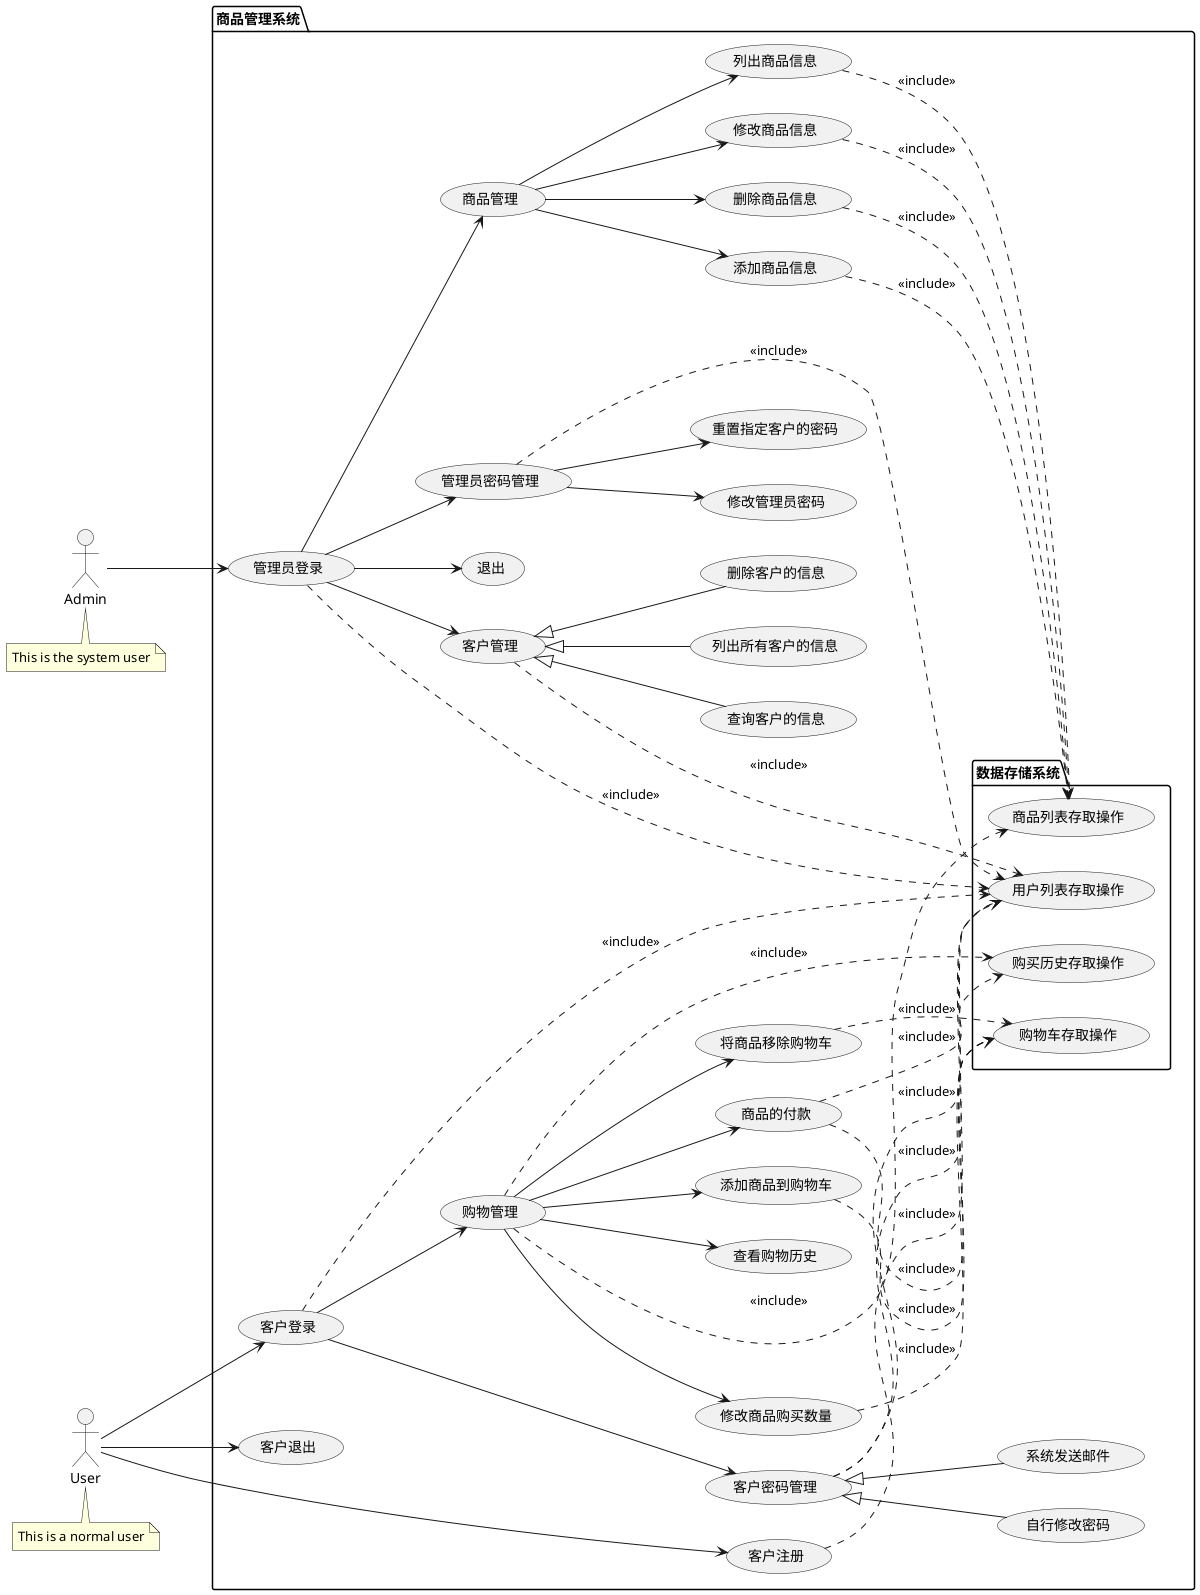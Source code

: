 @startuml
'https://plantuml.com/use-case-diagram

':Main Admin: as Admin
left to right direction


actor User
actor Admin
package 商品管理系统{

package 数据存储系统{
    usecase (用户列表存取操作)
    usecase (商品列表存取操作)
    usecase (购买历史存取操作)
    usecase (购物车存取操作)
}

Admin --> (管理员登录)
(管理员登录) ..> (用户列表存取操作):<<include>>
User --> (客户登录)
(客户登录) ..> (用户列表存取操作):<<include>>
User --> (客户注册)
(客户注册) ..> (用户列表存取操作):<<include>>
User --> (客户退出)

(管理员登录) --> (客户管理)
(管理员登录) --> (管理员密码管理)
(管理员登录) --> (商品管理)
(管理员登录) -->  (退出)

(管理员密码管理) --> (修改管理员密码)
(管理员密码管理) --> (重置指定客户的密码)
(管理员密码管理) ..> (用户列表存取操作):<<include>>

(客户管理) <|-- (列出所有客户的信息)
(客户管理) <|-- (删除客户的信息)
(客户管理) <|-- (查询客户的信息)
(客户管理) ..> (用户列表存取操作):<<include>>

(商品管理) --> (列出商品信息)
(商品管理) --> (修改商品信息)
(商品管理) --> (删除商品信息)
(商品管理) --> (添加商品信息)
(列出商品信息) ..> (商品列表存取操作):<<include>>
(修改商品信息) ..> (商品列表存取操作):<<include>>
(删除商品信息) ..> (商品列表存取操作):<<include>>
(添加商品信息) ..> (商品列表存取操作):<<include>>

(客户登录) --> (购物管理)
(客户登录) --> (客户密码管理)

(客户密码管理) <|-- (自行修改密码)
(客户密码管理) ..> (用户列表存取操作):<<include>>
(客户密码管理) <|-- (系统发送邮件)
(客户密码管理) ..> (用户列表存取操作):<<include>>

(购物管理) --> (添加商品到购物车)
(购物管理) --> (将商品移除购物车)
(购物管理) --> (修改商品购买数量)
(购物管理) --> (商品的付款)
(购物管理) --> (查看购物历史)
(购物管理) ..> (商品列表存取操作):<<include>>
(购物管理) ..> (购买历史存取操作):<<include>>

(添加商品到购物车) ..> (购物车存取操作):<<include>>
(将商品移除购物车) ..> (购物车存取操作):<<include>>
(修改商品购买数量) ..> (购物车存取操作):<<include>>
(商品的付款) ..> (购物车存取操作):<<include>>
(商品的付款) ..> (购买历史存取操作):<<include>>



}

'(登录) --> (输入用户名)



note bottom of Admin : This is the system user

note bottom of User : This is a normal user


@enduml